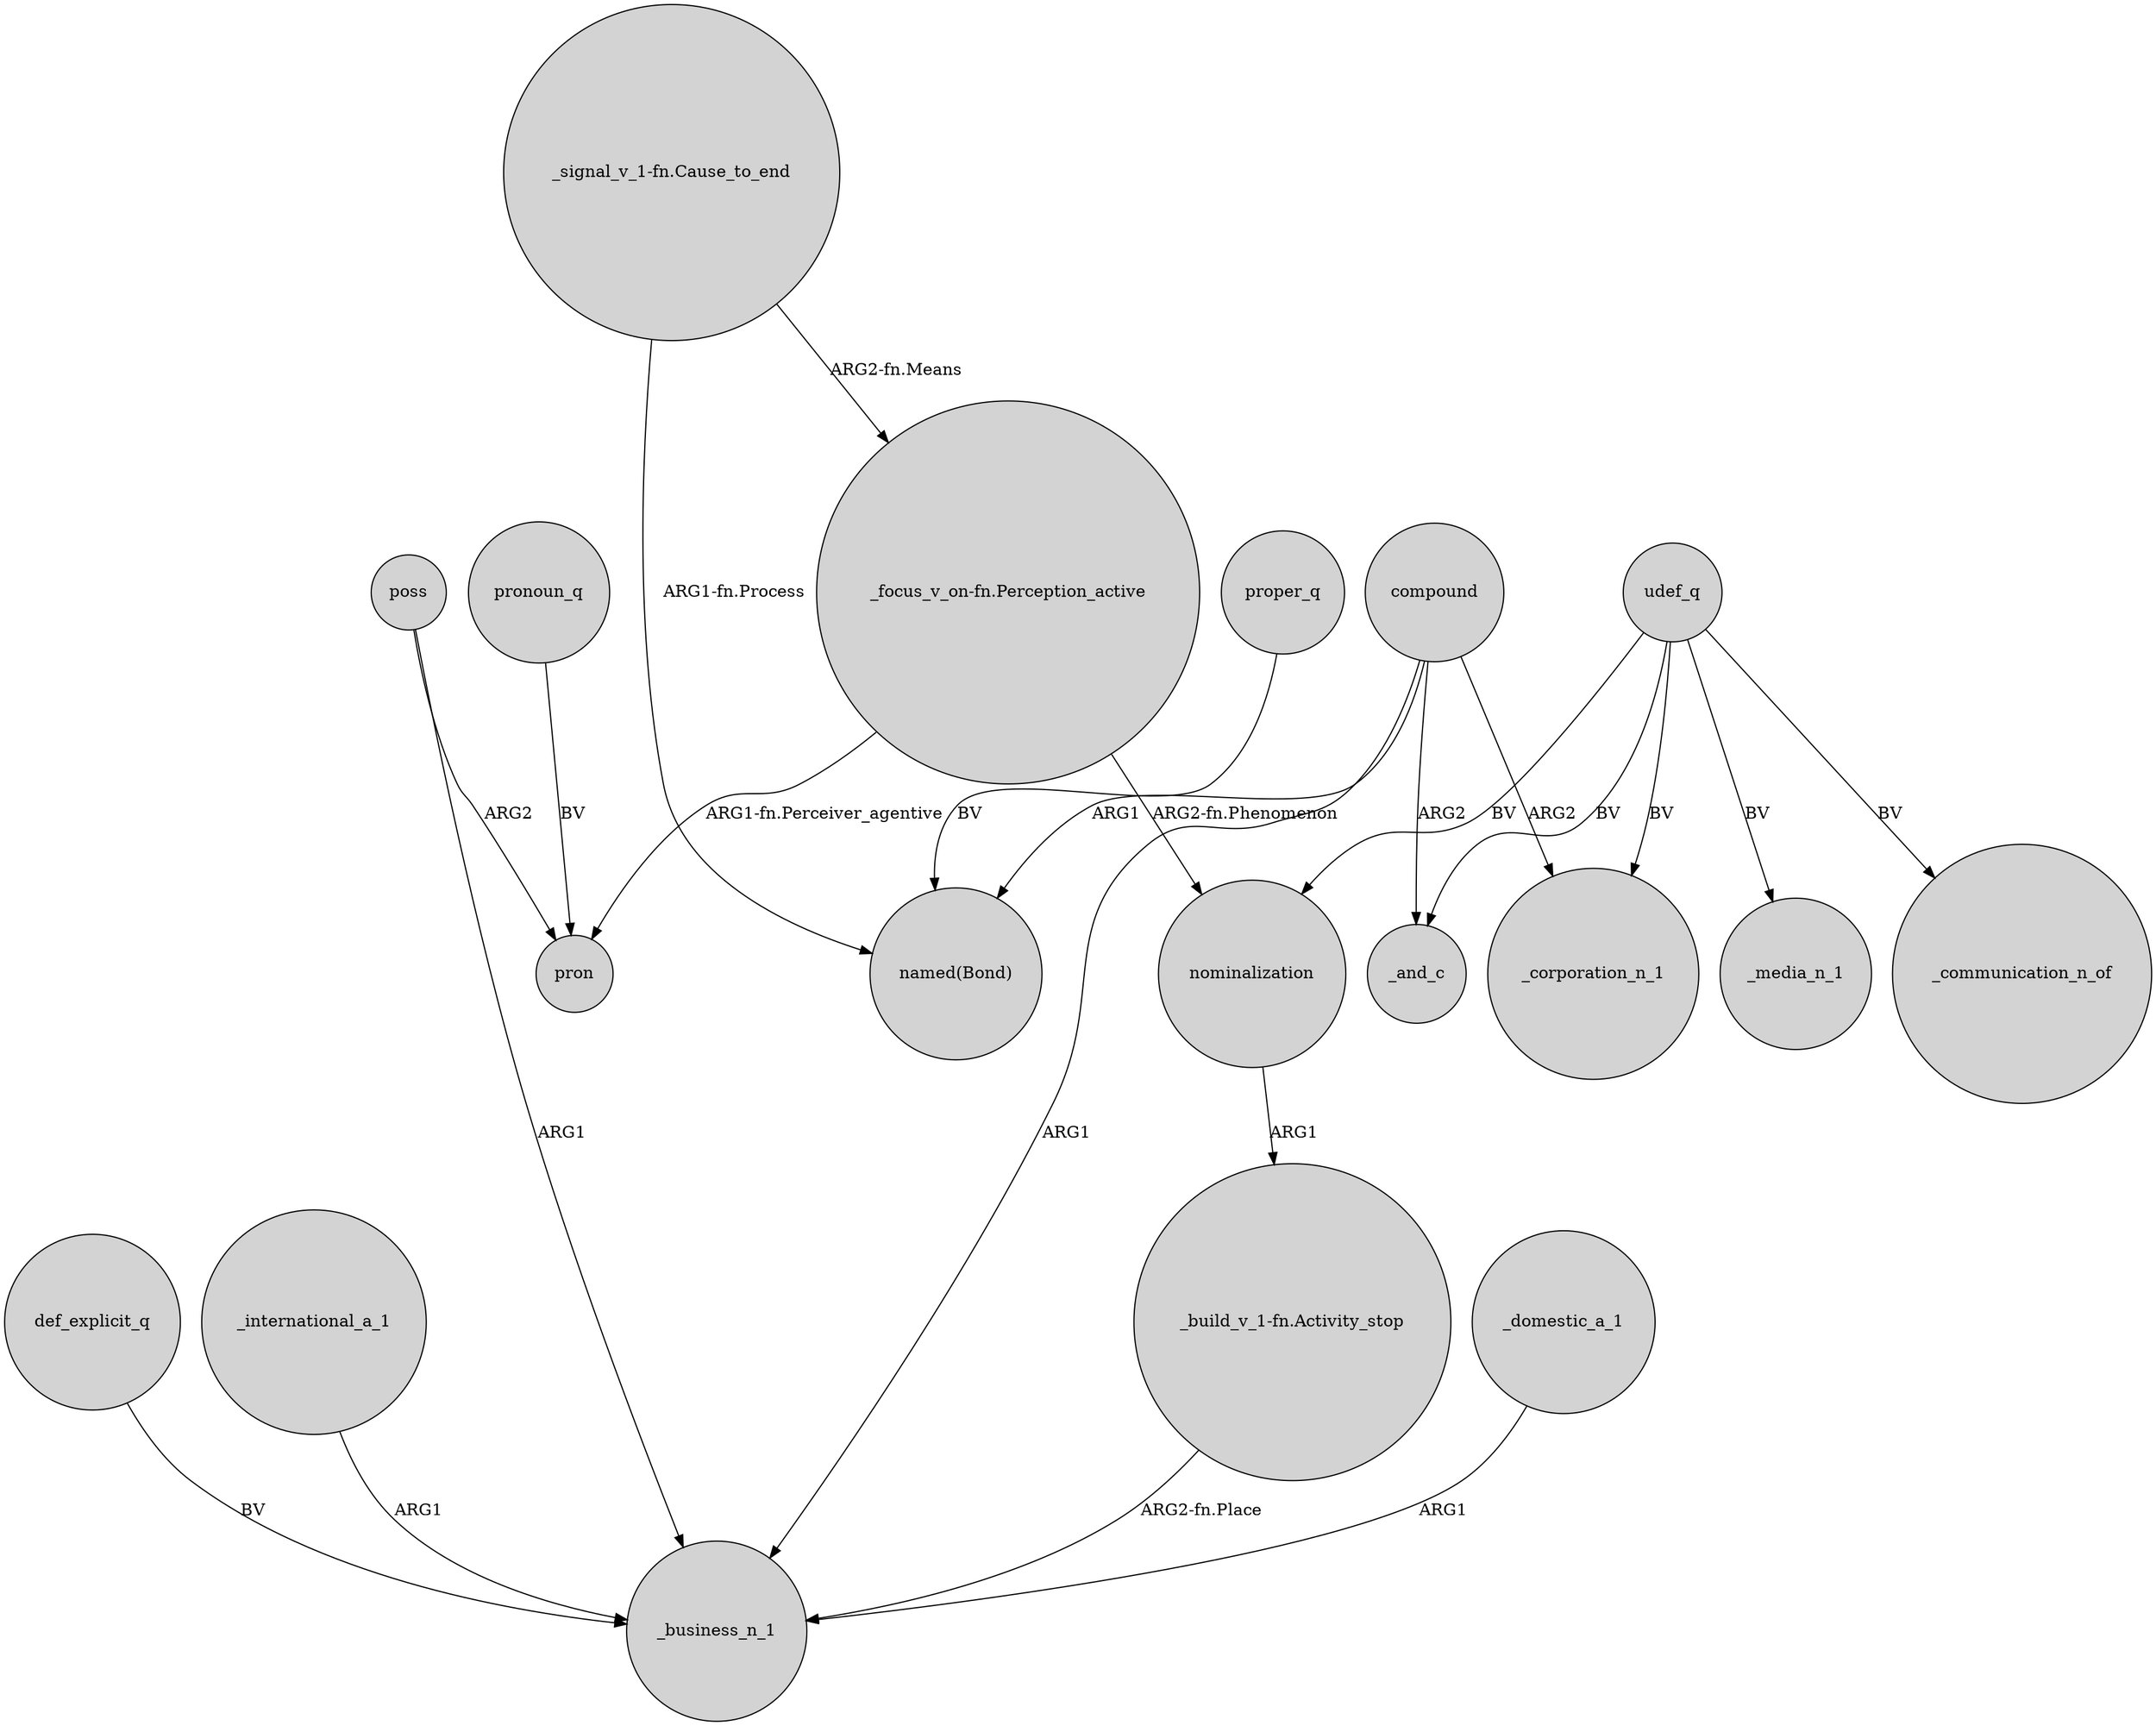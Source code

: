 digraph {
	node [shape=circle style=filled]
	def_explicit_q -> _business_n_1 [label=BV]
	_international_a_1 -> _business_n_1 [label=ARG1]
	poss -> _business_n_1 [label=ARG1]
	"_focus_v_on-fn.Perception_active" -> nominalization [label="ARG2-fn.Phenomenon"]
	udef_q -> nominalization [label=BV]
	nominalization -> "_build_v_1-fn.Activity_stop" [label=ARG1]
	udef_q -> _and_c [label=BV]
	compound -> _and_c [label=ARG2]
	udef_q -> _media_n_1 [label=BV]
	pronoun_q -> pron [label=BV]
	poss -> pron [label=ARG2]
	proper_q -> "named(Bond)" [label=BV]
	udef_q -> _communication_n_of [label=BV]
	_domestic_a_1 -> _business_n_1 [label=ARG1]
	"_build_v_1-fn.Activity_stop" -> _business_n_1 [label="ARG2-fn.Place"]
	"_focus_v_on-fn.Perception_active" -> pron [label="ARG1-fn.Perceiver_agentive"]
	"_signal_v_1-fn.Cause_to_end" -> "named(Bond)" [label="ARG1-fn.Process"]
	compound -> "named(Bond)" [label=ARG1]
	compound -> _corporation_n_1 [label=ARG2]
	udef_q -> _corporation_n_1 [label=BV]
	"_signal_v_1-fn.Cause_to_end" -> "_focus_v_on-fn.Perception_active" [label="ARG2-fn.Means"]
	compound -> _business_n_1 [label=ARG1]
}
